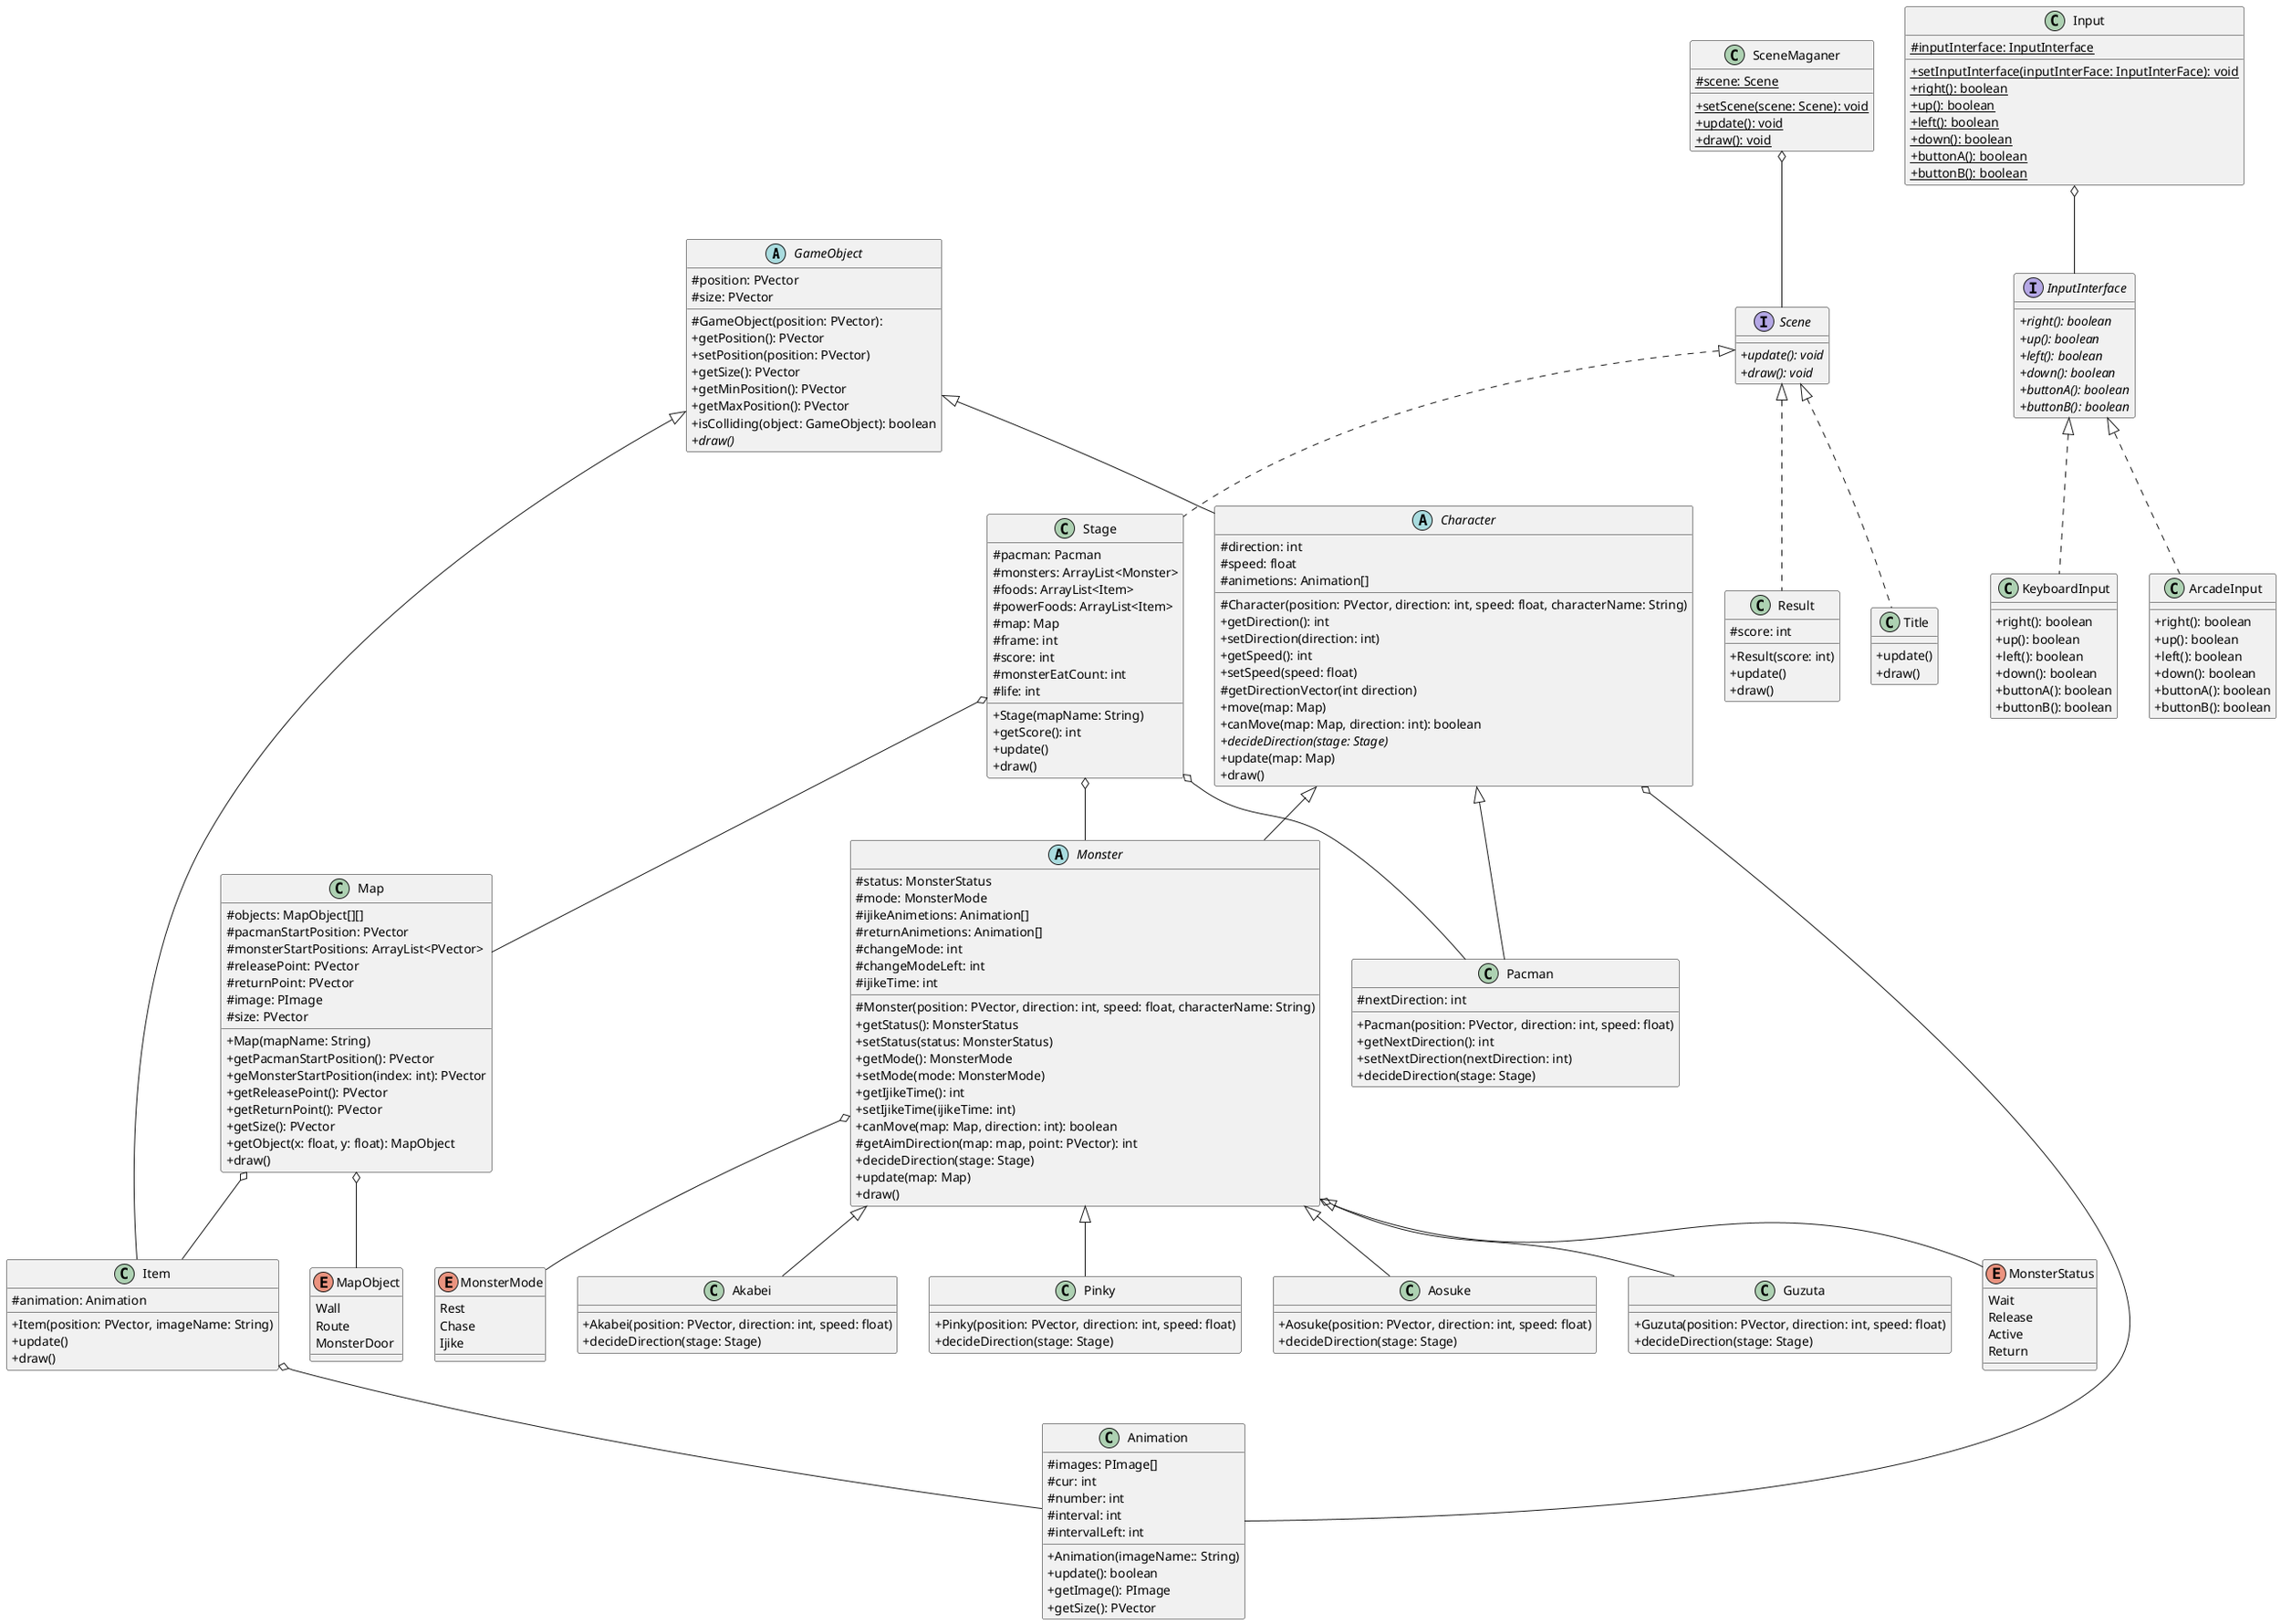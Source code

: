 @startuml pacman

skinparam Shadowing false
skinparam classAttributeIconSize 0

GameObject <|-- Character
GameObject <|-- Item

Character <|-- Pacman
Character <|-- Monster
Character o-- Animation

Monster <|-- Akabei
Monster <|-- Pinky
Monster <|-- Aosuke
Monster <|-- Guzuta
Monster o-- MonsterStatus
Monster o-- MonsterMode

Map o-- Item
Map o-- MapObject

Item o-- Animation

SceneMaganer o-- Scene
Scene <|.. Title
Scene <|.. Stage
Scene <|.. Result

Stage o-- Pacman
Stage o-- Monster
Stage o-- Map

Input o-- InputInterface
InputInterface <|.. KeyboardInput
InputInterface <|.. ArcadeInput

abstract class GameObject {
    # position: PVector
    # size: PVector

    # GameObject(position: PVector):
    + getPosition(): PVector
    + setPosition(position: PVector)
    + getSize(): PVector
    + getMinPosition(): PVector
    + getMaxPosition(): PVector
    + isColliding(object: GameObject): boolean
    + {abstract} draw()
}

abstract class Character {
    # direction: int
    # speed: float
    # animetions: Animation[]

    # Character(position: PVector, direction: int, speed: float, characterName: String)
    + getDirection(): int
    + setDirection(direction: int)
    + getSpeed(): int
    + setSpeed(speed: float)
    # getDirectionVector(int direction)
    + move(map: Map)
    + canMove(map: Map, direction: int): boolean
    + {abstract} decideDirection(stage: Stage)
    + update(map: Map)
    + draw()
}

class Pacman {
    # nextDirection: int

    + Pacman(position: PVector, direction: int, speed: float)
    + getNextDirection(): int
    + setNextDirection(nextDirection: int)
    + decideDirection(stage: Stage)
}

abstract class Monster {
    # status: MonsterStatus
    # mode: MonsterMode
    # ijikeAnimetions: Animation[]
    # returnAnimetions: Animation[]
    # changeMode: int
    # changeModeLeft: int
    # ijikeTime: int

    # Monster(position: PVector, direction: int, speed: float, characterName: String)
    + getStatus(): MonsterStatus
    + setStatus(status: MonsterStatus)
    + getMode(): MonsterMode
    + setMode(mode: MonsterMode)
    + getIjikeTime(): int
    + setIjikeTime(ijikeTime: int)
    + canMove(map: Map, direction: int): boolean
    # getAimDirection(map: map, point: PVector): int
    + decideDirection(stage: Stage)
    + update(map: Map)
    + draw()
}

enum MonsterStatus {
    Wait
    Release
    Active
    Return
}

enum MonsterMode {
    Rest
    Chase
    Ijike
}

class Akabei {
    + Akabei(position: PVector, direction: int, speed: float)
    + decideDirection(stage: Stage)
}

class Pinky {
    + Pinky(position: PVector, direction: int, speed: float)
    + decideDirection(stage: Stage)
}

class Aosuke {
    + Aosuke(position: PVector, direction: int, speed: float)
    + decideDirection(stage: Stage)
}

class Guzuta {
    + Guzuta(position: PVector, direction: int, speed: float)
    + decideDirection(stage: Stage)
}

class Map {
    # objects: MapObject[][]
    # pacmanStartPosition: PVector
    # monsterStartPositions: ArrayList<PVector>
    # releasePoint: PVector
    # returnPoint: PVector
    # image: PImage
    # size: PVector

    + Map(mapName: String)
    + getPacmanStartPosition(): PVector
    + geMonsterStartPosition(index: int): PVector
    + getReleasePoint(): PVector
    + getReturnPoint(): PVector
    + getSize(): PVector
    + getObject(x: float, y: float): MapObject
    + draw()
}

enum MapObject {
    Wall
    Route
    MonsterDoor
}

class Item {
    # animation: Animation

    + Item(position: PVector, imageName: String)
    + update()
    + draw()
}

class Animation {
    # images: PImage[]
    # cur: int
    # number: int
    # interval: int
    # intervalLeft: int

    + Animation(imageName:: String)
    + update(): boolean
    + getImage(): PImage
    + getSize(): PVector
}

interface Scene {
    + {abstract} update(): void
    + {abstract} draw(): void
}

class SceneMaganer {
    # {static} scene: Scene

    + {static} setScene(scene: Scene): void
    + {static} update(): void
    + {static} draw(): void
}

class Stage {
    # pacman: Pacman
    # monsters: ArrayList<Monster>
    # foods: ArrayList<Item>
    # powerFoods: ArrayList<Item>
    # map: Map
    # frame: int
    # score: int
    # monsterEatCount: int
    # life: int

    + Stage(mapName: String)
    + getScore(): int
    + update()
    + draw()
}

class Title {
    + update()
    + draw()
}

class Result {
    # score: int

    + Result(score: int)
    + update()
    + draw()
}

interface InputInterface {
    + {abstract} right(): boolean
    + {abstract} up(): boolean
    + {abstract} left(): boolean
    + {abstract} down(): boolean
    + {abstract} buttonA(): boolean
    + {abstract} buttonB(): boolean
}

class KeyboardInput {
    + right(): boolean
    + up(): boolean
    + left(): boolean
    + down(): boolean
    + buttonA(): boolean
    + buttonB(): boolean
}

class ArcadeInput {
    + right(): boolean
    + up(): boolean
    + left(): boolean
    + down(): boolean
    + buttonA(): boolean
    + buttonB(): boolean
}

class Input {
    # {static} inputInterface: InputInterface

    + {static} setInputInterface(inputInterFace: InputInterFace): void
    + {static} right(): boolean
    + {static} up(): boolean
    + {static} left(): boolean
    + {static} down(): boolean
    + {static} buttonA(): boolean
    + {static} buttonB(): boolean
}

@enduml

